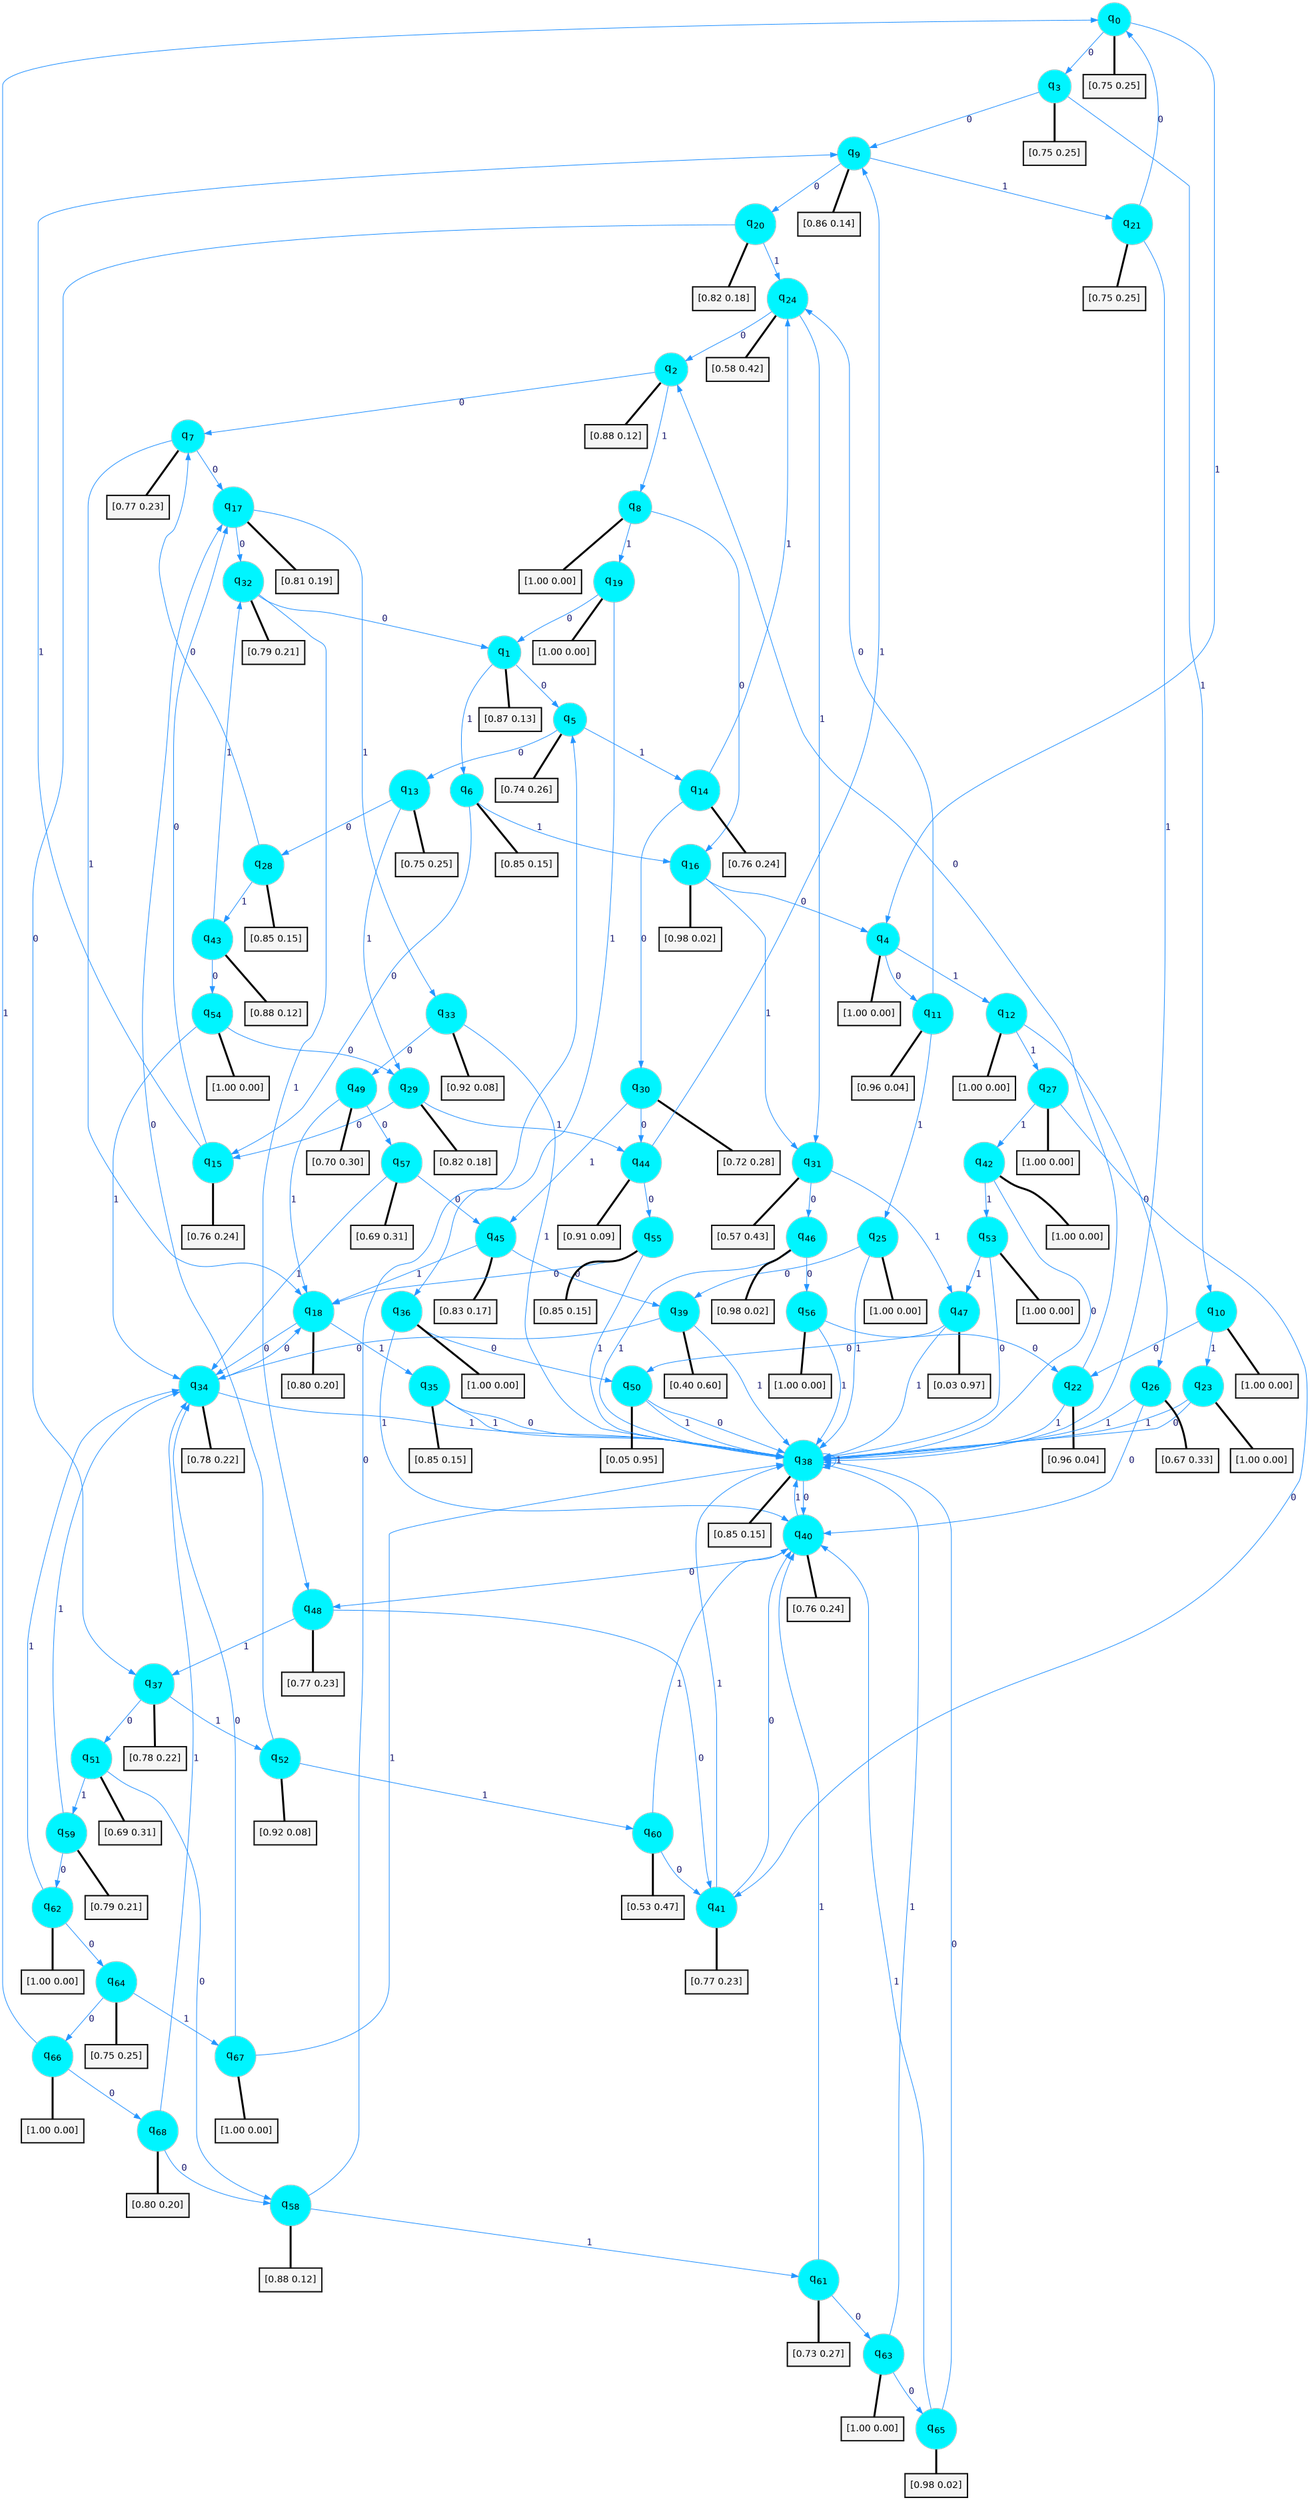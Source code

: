 digraph G {
graph [
bgcolor=transparent, dpi=300, rankdir=TD, size="40,25"];
node [
color=gray, fillcolor=turquoise1, fontcolor=black, fontname=Helvetica, fontsize=16, fontweight=bold, shape=circle, style=filled];
edge [
arrowsize=1, color=dodgerblue1, fontcolor=midnightblue, fontname=courier, fontweight=bold, penwidth=1, style=solid, weight=20];
0[label=<q<SUB>0</SUB>>];
1[label=<q<SUB>1</SUB>>];
2[label=<q<SUB>2</SUB>>];
3[label=<q<SUB>3</SUB>>];
4[label=<q<SUB>4</SUB>>];
5[label=<q<SUB>5</SUB>>];
6[label=<q<SUB>6</SUB>>];
7[label=<q<SUB>7</SUB>>];
8[label=<q<SUB>8</SUB>>];
9[label=<q<SUB>9</SUB>>];
10[label=<q<SUB>10</SUB>>];
11[label=<q<SUB>11</SUB>>];
12[label=<q<SUB>12</SUB>>];
13[label=<q<SUB>13</SUB>>];
14[label=<q<SUB>14</SUB>>];
15[label=<q<SUB>15</SUB>>];
16[label=<q<SUB>16</SUB>>];
17[label=<q<SUB>17</SUB>>];
18[label=<q<SUB>18</SUB>>];
19[label=<q<SUB>19</SUB>>];
20[label=<q<SUB>20</SUB>>];
21[label=<q<SUB>21</SUB>>];
22[label=<q<SUB>22</SUB>>];
23[label=<q<SUB>23</SUB>>];
24[label=<q<SUB>24</SUB>>];
25[label=<q<SUB>25</SUB>>];
26[label=<q<SUB>26</SUB>>];
27[label=<q<SUB>27</SUB>>];
28[label=<q<SUB>28</SUB>>];
29[label=<q<SUB>29</SUB>>];
30[label=<q<SUB>30</SUB>>];
31[label=<q<SUB>31</SUB>>];
32[label=<q<SUB>32</SUB>>];
33[label=<q<SUB>33</SUB>>];
34[label=<q<SUB>34</SUB>>];
35[label=<q<SUB>35</SUB>>];
36[label=<q<SUB>36</SUB>>];
37[label=<q<SUB>37</SUB>>];
38[label=<q<SUB>38</SUB>>];
39[label=<q<SUB>39</SUB>>];
40[label=<q<SUB>40</SUB>>];
41[label=<q<SUB>41</SUB>>];
42[label=<q<SUB>42</SUB>>];
43[label=<q<SUB>43</SUB>>];
44[label=<q<SUB>44</SUB>>];
45[label=<q<SUB>45</SUB>>];
46[label=<q<SUB>46</SUB>>];
47[label=<q<SUB>47</SUB>>];
48[label=<q<SUB>48</SUB>>];
49[label=<q<SUB>49</SUB>>];
50[label=<q<SUB>50</SUB>>];
51[label=<q<SUB>51</SUB>>];
52[label=<q<SUB>52</SUB>>];
53[label=<q<SUB>53</SUB>>];
54[label=<q<SUB>54</SUB>>];
55[label=<q<SUB>55</SUB>>];
56[label=<q<SUB>56</SUB>>];
57[label=<q<SUB>57</SUB>>];
58[label=<q<SUB>58</SUB>>];
59[label=<q<SUB>59</SUB>>];
60[label=<q<SUB>60</SUB>>];
61[label=<q<SUB>61</SUB>>];
62[label=<q<SUB>62</SUB>>];
63[label=<q<SUB>63</SUB>>];
64[label=<q<SUB>64</SUB>>];
65[label=<q<SUB>65</SUB>>];
66[label=<q<SUB>66</SUB>>];
67[label=<q<SUB>67</SUB>>];
68[label=<q<SUB>68</SUB>>];
69[label="[0.75 0.25]", shape=box,fontcolor=black, fontname=Helvetica, fontsize=14, penwidth=2, fillcolor=whitesmoke,color=black];
70[label="[0.87 0.13]", shape=box,fontcolor=black, fontname=Helvetica, fontsize=14, penwidth=2, fillcolor=whitesmoke,color=black];
71[label="[0.88 0.12]", shape=box,fontcolor=black, fontname=Helvetica, fontsize=14, penwidth=2, fillcolor=whitesmoke,color=black];
72[label="[0.75 0.25]", shape=box,fontcolor=black, fontname=Helvetica, fontsize=14, penwidth=2, fillcolor=whitesmoke,color=black];
73[label="[1.00 0.00]", shape=box,fontcolor=black, fontname=Helvetica, fontsize=14, penwidth=2, fillcolor=whitesmoke,color=black];
74[label="[0.74 0.26]", shape=box,fontcolor=black, fontname=Helvetica, fontsize=14, penwidth=2, fillcolor=whitesmoke,color=black];
75[label="[0.85 0.15]", shape=box,fontcolor=black, fontname=Helvetica, fontsize=14, penwidth=2, fillcolor=whitesmoke,color=black];
76[label="[0.77 0.23]", shape=box,fontcolor=black, fontname=Helvetica, fontsize=14, penwidth=2, fillcolor=whitesmoke,color=black];
77[label="[1.00 0.00]", shape=box,fontcolor=black, fontname=Helvetica, fontsize=14, penwidth=2, fillcolor=whitesmoke,color=black];
78[label="[0.86 0.14]", shape=box,fontcolor=black, fontname=Helvetica, fontsize=14, penwidth=2, fillcolor=whitesmoke,color=black];
79[label="[1.00 0.00]", shape=box,fontcolor=black, fontname=Helvetica, fontsize=14, penwidth=2, fillcolor=whitesmoke,color=black];
80[label="[0.96 0.04]", shape=box,fontcolor=black, fontname=Helvetica, fontsize=14, penwidth=2, fillcolor=whitesmoke,color=black];
81[label="[1.00 0.00]", shape=box,fontcolor=black, fontname=Helvetica, fontsize=14, penwidth=2, fillcolor=whitesmoke,color=black];
82[label="[0.75 0.25]", shape=box,fontcolor=black, fontname=Helvetica, fontsize=14, penwidth=2, fillcolor=whitesmoke,color=black];
83[label="[0.76 0.24]", shape=box,fontcolor=black, fontname=Helvetica, fontsize=14, penwidth=2, fillcolor=whitesmoke,color=black];
84[label="[0.76 0.24]", shape=box,fontcolor=black, fontname=Helvetica, fontsize=14, penwidth=2, fillcolor=whitesmoke,color=black];
85[label="[0.98 0.02]", shape=box,fontcolor=black, fontname=Helvetica, fontsize=14, penwidth=2, fillcolor=whitesmoke,color=black];
86[label="[0.81 0.19]", shape=box,fontcolor=black, fontname=Helvetica, fontsize=14, penwidth=2, fillcolor=whitesmoke,color=black];
87[label="[0.80 0.20]", shape=box,fontcolor=black, fontname=Helvetica, fontsize=14, penwidth=2, fillcolor=whitesmoke,color=black];
88[label="[1.00 0.00]", shape=box,fontcolor=black, fontname=Helvetica, fontsize=14, penwidth=2, fillcolor=whitesmoke,color=black];
89[label="[0.82 0.18]", shape=box,fontcolor=black, fontname=Helvetica, fontsize=14, penwidth=2, fillcolor=whitesmoke,color=black];
90[label="[0.75 0.25]", shape=box,fontcolor=black, fontname=Helvetica, fontsize=14, penwidth=2, fillcolor=whitesmoke,color=black];
91[label="[0.96 0.04]", shape=box,fontcolor=black, fontname=Helvetica, fontsize=14, penwidth=2, fillcolor=whitesmoke,color=black];
92[label="[1.00 0.00]", shape=box,fontcolor=black, fontname=Helvetica, fontsize=14, penwidth=2, fillcolor=whitesmoke,color=black];
93[label="[0.58 0.42]", shape=box,fontcolor=black, fontname=Helvetica, fontsize=14, penwidth=2, fillcolor=whitesmoke,color=black];
94[label="[1.00 0.00]", shape=box,fontcolor=black, fontname=Helvetica, fontsize=14, penwidth=2, fillcolor=whitesmoke,color=black];
95[label="[0.67 0.33]", shape=box,fontcolor=black, fontname=Helvetica, fontsize=14, penwidth=2, fillcolor=whitesmoke,color=black];
96[label="[1.00 0.00]", shape=box,fontcolor=black, fontname=Helvetica, fontsize=14, penwidth=2, fillcolor=whitesmoke,color=black];
97[label="[0.85 0.15]", shape=box,fontcolor=black, fontname=Helvetica, fontsize=14, penwidth=2, fillcolor=whitesmoke,color=black];
98[label="[0.82 0.18]", shape=box,fontcolor=black, fontname=Helvetica, fontsize=14, penwidth=2, fillcolor=whitesmoke,color=black];
99[label="[0.72 0.28]", shape=box,fontcolor=black, fontname=Helvetica, fontsize=14, penwidth=2, fillcolor=whitesmoke,color=black];
100[label="[0.57 0.43]", shape=box,fontcolor=black, fontname=Helvetica, fontsize=14, penwidth=2, fillcolor=whitesmoke,color=black];
101[label="[0.79 0.21]", shape=box,fontcolor=black, fontname=Helvetica, fontsize=14, penwidth=2, fillcolor=whitesmoke,color=black];
102[label="[0.92 0.08]", shape=box,fontcolor=black, fontname=Helvetica, fontsize=14, penwidth=2, fillcolor=whitesmoke,color=black];
103[label="[0.78 0.22]", shape=box,fontcolor=black, fontname=Helvetica, fontsize=14, penwidth=2, fillcolor=whitesmoke,color=black];
104[label="[0.85 0.15]", shape=box,fontcolor=black, fontname=Helvetica, fontsize=14, penwidth=2, fillcolor=whitesmoke,color=black];
105[label="[1.00 0.00]", shape=box,fontcolor=black, fontname=Helvetica, fontsize=14, penwidth=2, fillcolor=whitesmoke,color=black];
106[label="[0.78 0.22]", shape=box,fontcolor=black, fontname=Helvetica, fontsize=14, penwidth=2, fillcolor=whitesmoke,color=black];
107[label="[0.85 0.15]", shape=box,fontcolor=black, fontname=Helvetica, fontsize=14, penwidth=2, fillcolor=whitesmoke,color=black];
108[label="[0.40 0.60]", shape=box,fontcolor=black, fontname=Helvetica, fontsize=14, penwidth=2, fillcolor=whitesmoke,color=black];
109[label="[0.76 0.24]", shape=box,fontcolor=black, fontname=Helvetica, fontsize=14, penwidth=2, fillcolor=whitesmoke,color=black];
110[label="[0.77 0.23]", shape=box,fontcolor=black, fontname=Helvetica, fontsize=14, penwidth=2, fillcolor=whitesmoke,color=black];
111[label="[1.00 0.00]", shape=box,fontcolor=black, fontname=Helvetica, fontsize=14, penwidth=2, fillcolor=whitesmoke,color=black];
112[label="[0.88 0.12]", shape=box,fontcolor=black, fontname=Helvetica, fontsize=14, penwidth=2, fillcolor=whitesmoke,color=black];
113[label="[0.91 0.09]", shape=box,fontcolor=black, fontname=Helvetica, fontsize=14, penwidth=2, fillcolor=whitesmoke,color=black];
114[label="[0.83 0.17]", shape=box,fontcolor=black, fontname=Helvetica, fontsize=14, penwidth=2, fillcolor=whitesmoke,color=black];
115[label="[0.98 0.02]", shape=box,fontcolor=black, fontname=Helvetica, fontsize=14, penwidth=2, fillcolor=whitesmoke,color=black];
116[label="[0.03 0.97]", shape=box,fontcolor=black, fontname=Helvetica, fontsize=14, penwidth=2, fillcolor=whitesmoke,color=black];
117[label="[0.77 0.23]", shape=box,fontcolor=black, fontname=Helvetica, fontsize=14, penwidth=2, fillcolor=whitesmoke,color=black];
118[label="[0.70 0.30]", shape=box,fontcolor=black, fontname=Helvetica, fontsize=14, penwidth=2, fillcolor=whitesmoke,color=black];
119[label="[0.05 0.95]", shape=box,fontcolor=black, fontname=Helvetica, fontsize=14, penwidth=2, fillcolor=whitesmoke,color=black];
120[label="[0.69 0.31]", shape=box,fontcolor=black, fontname=Helvetica, fontsize=14, penwidth=2, fillcolor=whitesmoke,color=black];
121[label="[0.92 0.08]", shape=box,fontcolor=black, fontname=Helvetica, fontsize=14, penwidth=2, fillcolor=whitesmoke,color=black];
122[label="[1.00 0.00]", shape=box,fontcolor=black, fontname=Helvetica, fontsize=14, penwidth=2, fillcolor=whitesmoke,color=black];
123[label="[1.00 0.00]", shape=box,fontcolor=black, fontname=Helvetica, fontsize=14, penwidth=2, fillcolor=whitesmoke,color=black];
124[label="[0.85 0.15]", shape=box,fontcolor=black, fontname=Helvetica, fontsize=14, penwidth=2, fillcolor=whitesmoke,color=black];
125[label="[1.00 0.00]", shape=box,fontcolor=black, fontname=Helvetica, fontsize=14, penwidth=2, fillcolor=whitesmoke,color=black];
126[label="[0.69 0.31]", shape=box,fontcolor=black, fontname=Helvetica, fontsize=14, penwidth=2, fillcolor=whitesmoke,color=black];
127[label="[0.88 0.12]", shape=box,fontcolor=black, fontname=Helvetica, fontsize=14, penwidth=2, fillcolor=whitesmoke,color=black];
128[label="[0.79 0.21]", shape=box,fontcolor=black, fontname=Helvetica, fontsize=14, penwidth=2, fillcolor=whitesmoke,color=black];
129[label="[0.53 0.47]", shape=box,fontcolor=black, fontname=Helvetica, fontsize=14, penwidth=2, fillcolor=whitesmoke,color=black];
130[label="[0.73 0.27]", shape=box,fontcolor=black, fontname=Helvetica, fontsize=14, penwidth=2, fillcolor=whitesmoke,color=black];
131[label="[1.00 0.00]", shape=box,fontcolor=black, fontname=Helvetica, fontsize=14, penwidth=2, fillcolor=whitesmoke,color=black];
132[label="[1.00 0.00]", shape=box,fontcolor=black, fontname=Helvetica, fontsize=14, penwidth=2, fillcolor=whitesmoke,color=black];
133[label="[0.75 0.25]", shape=box,fontcolor=black, fontname=Helvetica, fontsize=14, penwidth=2, fillcolor=whitesmoke,color=black];
134[label="[0.98 0.02]", shape=box,fontcolor=black, fontname=Helvetica, fontsize=14, penwidth=2, fillcolor=whitesmoke,color=black];
135[label="[1.00 0.00]", shape=box,fontcolor=black, fontname=Helvetica, fontsize=14, penwidth=2, fillcolor=whitesmoke,color=black];
136[label="[1.00 0.00]", shape=box,fontcolor=black, fontname=Helvetica, fontsize=14, penwidth=2, fillcolor=whitesmoke,color=black];
137[label="[0.80 0.20]", shape=box,fontcolor=black, fontname=Helvetica, fontsize=14, penwidth=2, fillcolor=whitesmoke,color=black];
0->3 [label=0];
0->4 [label=1];
0->69 [arrowhead=none, penwidth=3,color=black];
1->5 [label=0];
1->6 [label=1];
1->70 [arrowhead=none, penwidth=3,color=black];
2->7 [label=0];
2->8 [label=1];
2->71 [arrowhead=none, penwidth=3,color=black];
3->9 [label=0];
3->10 [label=1];
3->72 [arrowhead=none, penwidth=3,color=black];
4->11 [label=0];
4->12 [label=1];
4->73 [arrowhead=none, penwidth=3,color=black];
5->13 [label=0];
5->14 [label=1];
5->74 [arrowhead=none, penwidth=3,color=black];
6->15 [label=0];
6->16 [label=1];
6->75 [arrowhead=none, penwidth=3,color=black];
7->17 [label=0];
7->18 [label=1];
7->76 [arrowhead=none, penwidth=3,color=black];
8->16 [label=0];
8->19 [label=1];
8->77 [arrowhead=none, penwidth=3,color=black];
9->20 [label=0];
9->21 [label=1];
9->78 [arrowhead=none, penwidth=3,color=black];
10->22 [label=0];
10->23 [label=1];
10->79 [arrowhead=none, penwidth=3,color=black];
11->24 [label=0];
11->25 [label=1];
11->80 [arrowhead=none, penwidth=3,color=black];
12->26 [label=0];
12->27 [label=1];
12->81 [arrowhead=none, penwidth=3,color=black];
13->28 [label=0];
13->29 [label=1];
13->82 [arrowhead=none, penwidth=3,color=black];
14->30 [label=0];
14->24 [label=1];
14->83 [arrowhead=none, penwidth=3,color=black];
15->17 [label=0];
15->9 [label=1];
15->84 [arrowhead=none, penwidth=3,color=black];
16->4 [label=0];
16->31 [label=1];
16->85 [arrowhead=none, penwidth=3,color=black];
17->32 [label=0];
17->33 [label=1];
17->86 [arrowhead=none, penwidth=3,color=black];
18->34 [label=0];
18->35 [label=1];
18->87 [arrowhead=none, penwidth=3,color=black];
19->1 [label=0];
19->36 [label=1];
19->88 [arrowhead=none, penwidth=3,color=black];
20->37 [label=0];
20->24 [label=1];
20->89 [arrowhead=none, penwidth=3,color=black];
21->0 [label=0];
21->38 [label=1];
21->90 [arrowhead=none, penwidth=3,color=black];
22->2 [label=0];
22->38 [label=1];
22->91 [arrowhead=none, penwidth=3,color=black];
23->38 [label=0];
23->38 [label=1];
23->92 [arrowhead=none, penwidth=3,color=black];
24->2 [label=0];
24->31 [label=1];
24->93 [arrowhead=none, penwidth=3,color=black];
25->39 [label=0];
25->38 [label=1];
25->94 [arrowhead=none, penwidth=3,color=black];
26->40 [label=0];
26->38 [label=1];
26->95 [arrowhead=none, penwidth=3,color=black];
27->41 [label=0];
27->42 [label=1];
27->96 [arrowhead=none, penwidth=3,color=black];
28->7 [label=0];
28->43 [label=1];
28->97 [arrowhead=none, penwidth=3,color=black];
29->15 [label=0];
29->44 [label=1];
29->98 [arrowhead=none, penwidth=3,color=black];
30->44 [label=0];
30->45 [label=1];
30->99 [arrowhead=none, penwidth=3,color=black];
31->46 [label=0];
31->47 [label=1];
31->100 [arrowhead=none, penwidth=3,color=black];
32->1 [label=0];
32->48 [label=1];
32->101 [arrowhead=none, penwidth=3,color=black];
33->49 [label=0];
33->38 [label=1];
33->102 [arrowhead=none, penwidth=3,color=black];
34->18 [label=0];
34->38 [label=1];
34->103 [arrowhead=none, penwidth=3,color=black];
35->38 [label=0];
35->38 [label=1];
35->104 [arrowhead=none, penwidth=3,color=black];
36->50 [label=0];
36->40 [label=1];
36->105 [arrowhead=none, penwidth=3,color=black];
37->51 [label=0];
37->52 [label=1];
37->106 [arrowhead=none, penwidth=3,color=black];
38->40 [label=0];
38->38 [label=1];
38->107 [arrowhead=none, penwidth=3,color=black];
39->34 [label=0];
39->38 [label=1];
39->108 [arrowhead=none, penwidth=3,color=black];
40->48 [label=0];
40->38 [label=1];
40->109 [arrowhead=none, penwidth=3,color=black];
41->40 [label=0];
41->38 [label=1];
41->110 [arrowhead=none, penwidth=3,color=black];
42->38 [label=0];
42->53 [label=1];
42->111 [arrowhead=none, penwidth=3,color=black];
43->54 [label=0];
43->32 [label=1];
43->112 [arrowhead=none, penwidth=3,color=black];
44->55 [label=0];
44->9 [label=1];
44->113 [arrowhead=none, penwidth=3,color=black];
45->39 [label=0];
45->18 [label=1];
45->114 [arrowhead=none, penwidth=3,color=black];
46->56 [label=0];
46->38 [label=1];
46->115 [arrowhead=none, penwidth=3,color=black];
47->50 [label=0];
47->38 [label=1];
47->116 [arrowhead=none, penwidth=3,color=black];
48->41 [label=0];
48->37 [label=1];
48->117 [arrowhead=none, penwidth=3,color=black];
49->57 [label=0];
49->18 [label=1];
49->118 [arrowhead=none, penwidth=3,color=black];
50->38 [label=0];
50->38 [label=1];
50->119 [arrowhead=none, penwidth=3,color=black];
51->58 [label=0];
51->59 [label=1];
51->120 [arrowhead=none, penwidth=3,color=black];
52->17 [label=0];
52->60 [label=1];
52->121 [arrowhead=none, penwidth=3,color=black];
53->38 [label=0];
53->47 [label=1];
53->122 [arrowhead=none, penwidth=3,color=black];
54->29 [label=0];
54->34 [label=1];
54->123 [arrowhead=none, penwidth=3,color=black];
55->18 [label=0];
55->38 [label=1];
55->124 [arrowhead=none, penwidth=3,color=black];
56->22 [label=0];
56->38 [label=1];
56->125 [arrowhead=none, penwidth=3,color=black];
57->45 [label=0];
57->34 [label=1];
57->126 [arrowhead=none, penwidth=3,color=black];
58->5 [label=0];
58->61 [label=1];
58->127 [arrowhead=none, penwidth=3,color=black];
59->62 [label=0];
59->34 [label=1];
59->128 [arrowhead=none, penwidth=3,color=black];
60->41 [label=0];
60->40 [label=1];
60->129 [arrowhead=none, penwidth=3,color=black];
61->63 [label=0];
61->40 [label=1];
61->130 [arrowhead=none, penwidth=3,color=black];
62->64 [label=0];
62->34 [label=1];
62->131 [arrowhead=none, penwidth=3,color=black];
63->65 [label=0];
63->38 [label=1];
63->132 [arrowhead=none, penwidth=3,color=black];
64->66 [label=0];
64->67 [label=1];
64->133 [arrowhead=none, penwidth=3,color=black];
65->38 [label=0];
65->40 [label=1];
65->134 [arrowhead=none, penwidth=3,color=black];
66->68 [label=0];
66->0 [label=1];
66->135 [arrowhead=none, penwidth=3,color=black];
67->34 [label=0];
67->38 [label=1];
67->136 [arrowhead=none, penwidth=3,color=black];
68->58 [label=0];
68->34 [label=1];
68->137 [arrowhead=none, penwidth=3,color=black];
}
